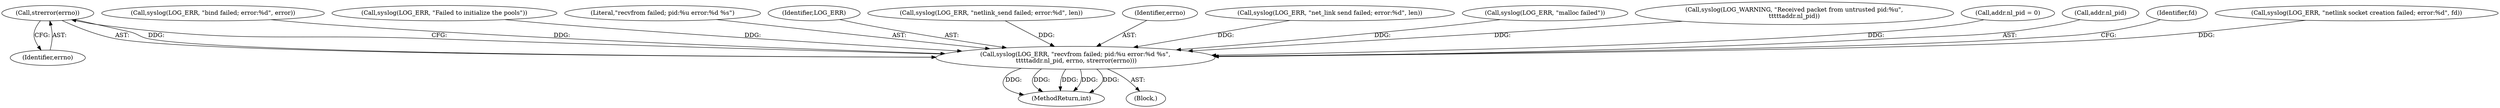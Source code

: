 digraph "0_linux_95a69adab9acfc3981c504737a2b6578e4d846ef@API" {
"1000341" [label="(Call,strerror(errno))"];
"1000334" [label="(Call,syslog(LOG_ERR, \"recvfrom failed; pid:%u error:%d %s\",\n \t\t\t\t\taddr.nl_pid, errno, strerror(errno)))"];
"1000199" [label="(Call,syslog(LOG_ERR, \"bind failed; error:%d\", error))"];
"1000876" [label="(MethodReturn,int)"];
"1000142" [label="(Call,syslog(LOG_ERR, \"Failed to initialize the pools\"))"];
"1000336" [label="(Literal,\"recvfrom failed; pid:%u error:%d %s\")"];
"1000335" [label="(Identifier,LOG_ERR)"];
"1000274" [label="(Call,syslog(LOG_ERR, \"netlink_send failed; error:%d\", len))"];
"1000342" [label="(Identifier,errno)"];
"1000341" [label="(Call,strerror(errno))"];
"1000340" [label="(Identifier,errno)"];
"1000870" [label="(Call,syslog(LOG_ERR, \"net_link send failed; error:%d\", len))"];
"1000437" [label="(Call,syslog(LOG_ERR, \"malloc failed\"))"];
"1000353" [label="(Call,syslog(LOG_WARNING, \"Received packet from untrusted pid:%u\",\n\t\t\t\t\taddr.nl_pid))"];
"1000174" [label="(Call,addr.nl_pid = 0)"];
"1000337" [label="(Call,addr.nl_pid)"];
"1000334" [label="(Call,syslog(LOG_ERR, \"recvfrom failed; pid:%u error:%d %s\",\n \t\t\t\t\taddr.nl_pid, errno, strerror(errno)))"];
"1000333" [label="(Block,)"];
"1000344" [label="(Identifier,fd)"];
"1000158" [label="(Call,syslog(LOG_ERR, \"netlink socket creation failed; error:%d\", fd))"];
"1000341" -> "1000334"  [label="AST: "];
"1000341" -> "1000342"  [label="CFG: "];
"1000342" -> "1000341"  [label="AST: "];
"1000334" -> "1000341"  [label="CFG: "];
"1000341" -> "1000334"  [label="DDG: "];
"1000334" -> "1000333"  [label="AST: "];
"1000335" -> "1000334"  [label="AST: "];
"1000336" -> "1000334"  [label="AST: "];
"1000337" -> "1000334"  [label="AST: "];
"1000340" -> "1000334"  [label="AST: "];
"1000344" -> "1000334"  [label="CFG: "];
"1000334" -> "1000876"  [label="DDG: "];
"1000334" -> "1000876"  [label="DDG: "];
"1000334" -> "1000876"  [label="DDG: "];
"1000334" -> "1000876"  [label="DDG: "];
"1000334" -> "1000876"  [label="DDG: "];
"1000158" -> "1000334"  [label="DDG: "];
"1000274" -> "1000334"  [label="DDG: "];
"1000199" -> "1000334"  [label="DDG: "];
"1000870" -> "1000334"  [label="DDG: "];
"1000437" -> "1000334"  [label="DDG: "];
"1000142" -> "1000334"  [label="DDG: "];
"1000353" -> "1000334"  [label="DDG: "];
"1000174" -> "1000334"  [label="DDG: "];
}
